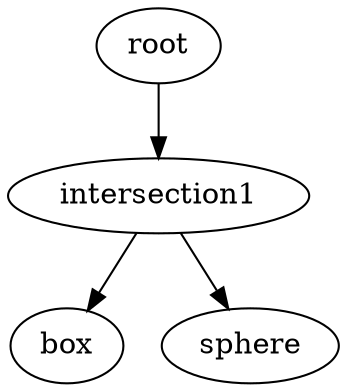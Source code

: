 digraph D {
    root_907 [label="root"];
    intersection1_908 [label="intersection1"];
    box_909 [label="box"];
    sphere_910 [label="sphere"];
    root_907 -> intersection1_908;
    intersection1_908 -> box_909;
    intersection1_908 -> sphere_910;
}
